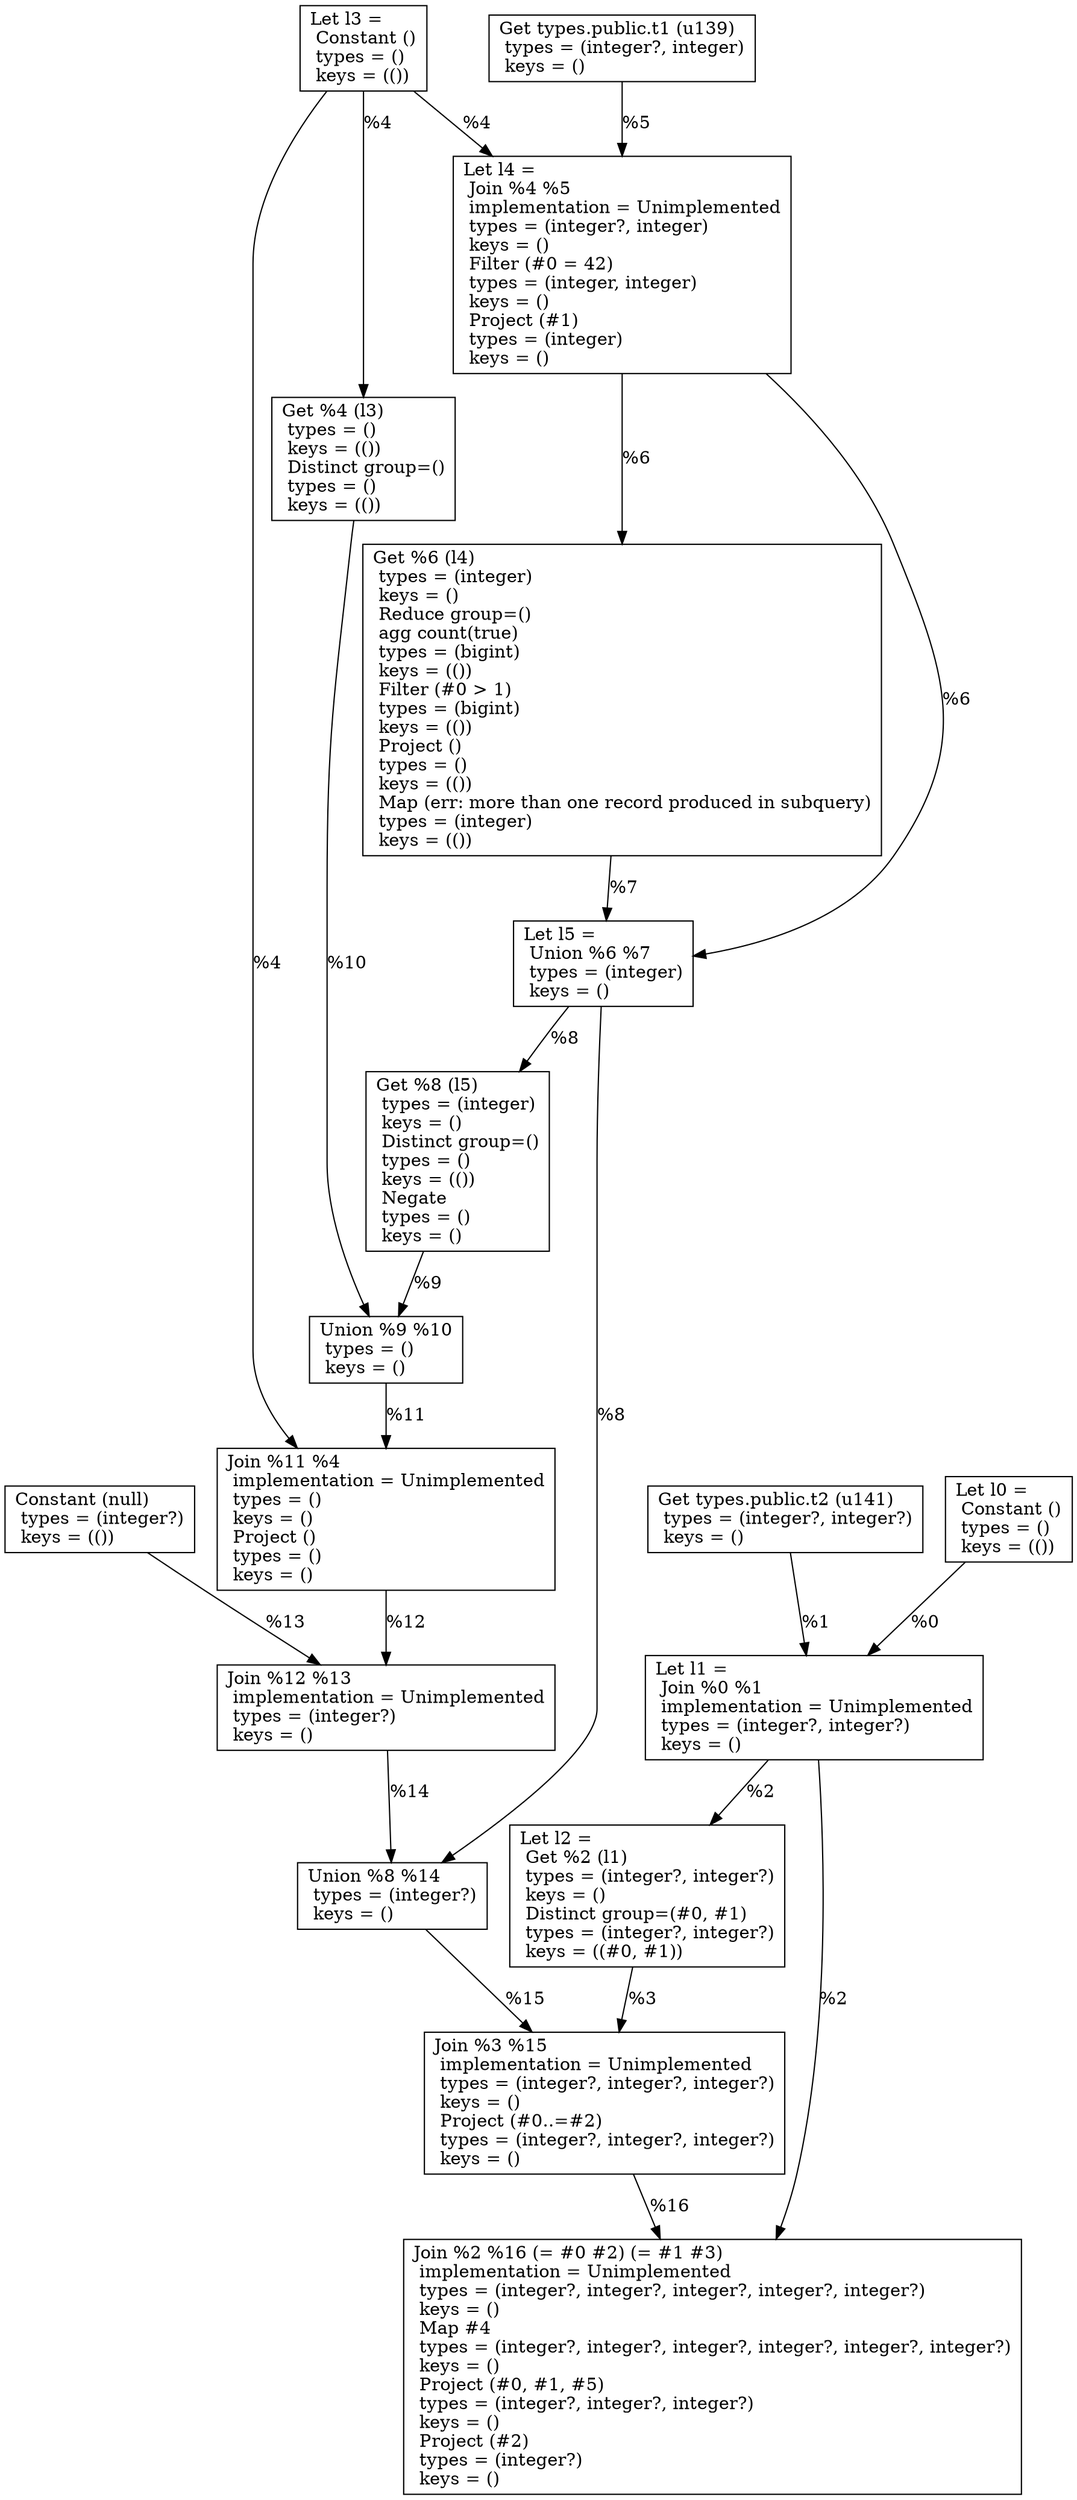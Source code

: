 digraph G {
    node0 [shape = record, label="Let l0 =\l Constant ()\l  types = ()\l  keys = (())\l"]
    node1 [shape = record, label=" Get types.public.t2 (u141)\l  types = (integer?, integer?)\l  keys = ()\l"]
    node2 [shape = record, label="Let l1 =\l Join %0 %1\l  implementation = Unimplemented\l  types = (integer?, integer?)\l  keys = ()\l"]
    node3 [shape = record, label="Let l2 =\l Get %2 (l1)\l  types = (integer?, integer?)\l  keys = ()\l Distinct group=(#0, #1)\l  types = (integer?, integer?)\l  keys = ((#0, #1))\l"]
    node4 [shape = record, label="Let l3 =\l Constant ()\l  types = ()\l  keys = (())\l"]
    node5 [shape = record, label=" Get types.public.t1 (u139)\l  types = (integer?, integer)\l  keys = ()\l"]
    node6 [shape = record, label="Let l4 =\l Join %4 %5\l  implementation = Unimplemented\l  types = (integer?, integer)\l  keys = ()\l Filter (#0 = 42)\l  types = (integer, integer)\l  keys = ()\l Project (#1)\l  types = (integer)\l  keys = ()\l"]
    node7 [shape = record, label=" Get %6 (l4)\l  types = (integer)\l  keys = ()\l Reduce group=()\l  agg count(true)\l  types = (bigint)\l  keys = (())\l Filter (#0 \> 1)\l  types = (bigint)\l  keys = (())\l Project ()\l  types = ()\l  keys = (())\l Map (err: more than one record produced in subquery)\l  types = (integer)\l  keys = (())\l"]
    node8 [shape = record, label="Let l5 =\l Union %6 %7\l  types = (integer)\l  keys = ()\l"]
    node9 [shape = record, label=" Get %8 (l5)\l  types = (integer)\l  keys = ()\l Distinct group=()\l  types = ()\l  keys = (())\l Negate\l  types = ()\l  keys = ()\l"]
    node10 [shape = record, label=" Get %4 (l3)\l  types = ()\l  keys = (())\l Distinct group=()\l  types = ()\l  keys = (())\l"]
    node11 [shape = record, label=" Union %9 %10\l  types = ()\l  keys = ()\l"]
    node12 [shape = record, label=" Join %11 %4\l  implementation = Unimplemented\l  types = ()\l  keys = ()\l Project ()\l  types = ()\l  keys = ()\l"]
    node13 [shape = record, label=" Constant (null)\l  types = (integer?)\l  keys = (())\l"]
    node14 [shape = record, label=" Join %12 %13\l  implementation = Unimplemented\l  types = (integer?)\l  keys = ()\l"]
    node15 [shape = record, label=" Union %8 %14\l  types = (integer?)\l  keys = ()\l"]
    node16 [shape = record, label=" Join %3 %15\l  implementation = Unimplemented\l  types = (integer?, integer?, integer?)\l  keys = ()\l Project (#0..=#2)\l  types = (integer?, integer?, integer?)\l  keys = ()\l"]
    node17 [shape = record, label=" Join %2 %16 (= #0 #2) (= #1 #3)\l  implementation = Unimplemented\l  types = (integer?, integer?, integer?, integer?, integer?)\l  keys = ()\l Map #4\l  types = (integer?, integer?, integer?, integer?, integer?, integer?)\l  keys = ()\l Project (#0, #1, #5)\l  types = (integer?, integer?, integer?)\l  keys = ()\l Project (#2)\l  types = (integer?)\l  keys = ()\l"]
    node9 -> node11 [label = "%9\l"]
    node1 -> node2 [label = "%1\l"]
    node12 -> node14 [label = "%12\l"]
    node2 -> node3 [label = "%2\l"]
    node10 -> node11 [label = "%10\l"]
    node2 -> node17 [label = "%2\l"]
    node7 -> node8 [label = "%7\l"]
    node16 -> node17 [label = "%16\l"]
    node6 -> node7 [label = "%6\l"]
    node6 -> node8 [label = "%6\l"]
    node11 -> node12 [label = "%11\l"]
    node13 -> node14 [label = "%13\l"]
    node14 -> node15 [label = "%14\l"]
    node15 -> node16 [label = "%15\l"]
    node8 -> node15 [label = "%8\l"]
    node4 -> node10 [label = "%4\l"]
    node8 -> node9 [label = "%8\l"]
    node4 -> node6 [label = "%4\l"]
    node0 -> node2 [label = "%0\l"]
    node4 -> node12 [label = "%4\l"]
    node3 -> node16 [label = "%3\l"]
    node5 -> node6 [label = "%5\l"]
}
